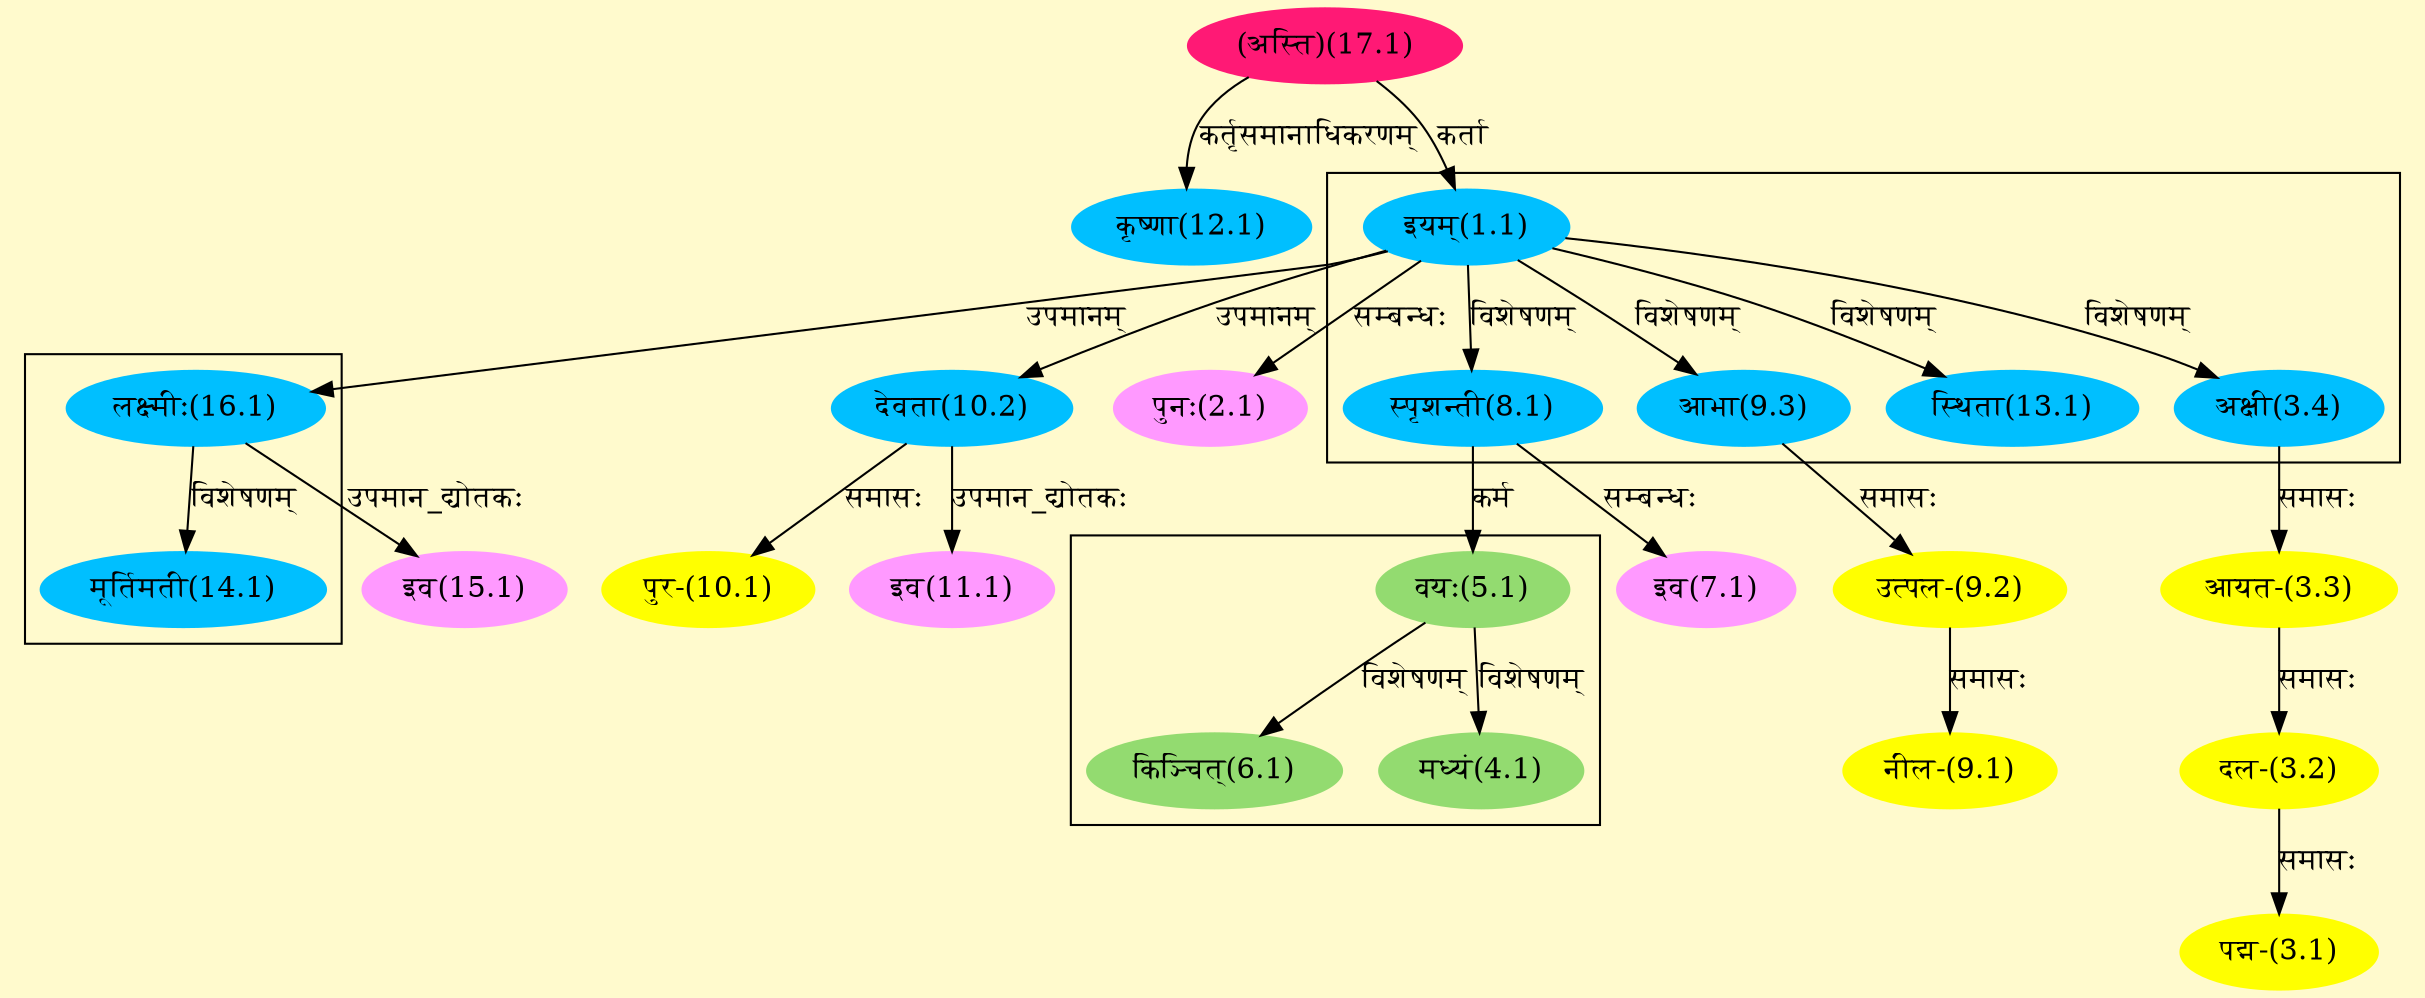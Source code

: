 digraph G{
rankdir=BT;
 compound=true;
 bgcolor="lemonchiffon1";

subgraph cluster_1{
Node3_4 [style=filled, color="#00BFFF" label = "अक्षी(3.4)"]
Node1_1 [style=filled, color="#00BFFF" label = "इयम्(1.1)"]
Node8_1 [style=filled, color="#00BFFF" label = "स्पृशन्ती(8.1)"]
Node9_3 [style=filled, color="#00BFFF" label = "आभा(9.3)"]
Node13_1 [style=filled, color="#00BFFF" label = "स्थिता(13.1)"]

}

subgraph cluster_2{
Node4_1 [style=filled, color="#93DB70" label = "मध्यं(4.1)"]
Node5_1 [style=filled, color="#93DB70" label = "वयः(5.1)"]
Node6_1 [style=filled, color="#93DB70" label = "किञ्चित्(6.1)"]

}

subgraph cluster_3{
Node14_1 [style=filled, color="#00BFFF" label = "मूर्तिमती(14.1)"]
Node16_1 [style=filled, color="#00BFFF" label = "लक्ष्मीः(16.1)"]

}
Node1_1 [style=filled, color="#00BFFF" label = "इयम्(1.1)"]
Node17_1 [style=filled, color="#FF1975" label = "(अस्ति)(17.1)"]
Node2_1 [style=filled, color="#FF99FF" label = "पुनः(2.1)"]
Node3_1 [style=filled, color="#FFFF00" label = "पद्म-(3.1)"]
Node3_2 [style=filled, color="#FFFF00" label = "दल-(3.2)"]
Node3_3 [style=filled, color="#FFFF00" label = "आयत-(3.3)"]
Node3_4 [style=filled, color="#00BFFF" label = "अक्षी(3.4)"]
Node5_1 [style=filled, color="#93DB70" label = "वयः(5.1)"]
Node8_1 [style=filled, color="#00BFFF" label = "स्पृशन्ती(8.1)"]
Node7_1 [style=filled, color="#FF99FF" label = "इव(7.1)"]
Node9_1 [style=filled, color="#FFFF00" label = "नील-(9.1)"]
Node9_2 [style=filled, color="#FFFF00" label = "उत्पल-(9.2)"]
Node9_3 [style=filled, color="#00BFFF" label = "आभा(9.3)"]
Node10_1 [style=filled, color="#FFFF00" label = "पुर-(10.1)"]
Node10_2 [style=filled, color="#00BFFF" label = "देवता(10.2)"]
Node11_1 [style=filled, color="#FF99FF" label = "इव(11.1)"]
Node12_1 [style=filled, color="#00BFFF" label = "कृष्णा(12.1)"]
Node15_1 [style=filled, color="#FF99FF" label = "इव(15.1)"]
Node16_1 [style=filled, color="#00BFFF" label = "लक्ष्मीः(16.1)"]
/* Start of Relations section */

Node1_1 -> Node17_1 [  label="कर्ता"  dir="back" ]
Node2_1 -> Node1_1 [  label="सम्बन्धः"  dir="back" ]
Node3_1 -> Node3_2 [  label="समासः"  dir="back" ]
Node3_2 -> Node3_3 [  label="समासः"  dir="back" ]
Node3_3 -> Node3_4 [  label="समासः"  dir="back" ]
Node3_4 -> Node1_1 [  label="विशेषणम्"  dir="back" ]
Node4_1 -> Node5_1 [  label="विशेषणम्"  dir="back" ]
Node5_1 -> Node8_1 [  label="कर्म"  dir="back" ]
Node6_1 -> Node5_1 [  label="विशेषणम्"  dir="back" ]
Node7_1 -> Node8_1 [  label="सम्बन्धः"  dir="back" ]
Node8_1 -> Node1_1 [  label="विशेषणम्"  dir="back" ]
Node9_1 -> Node9_2 [  label="समासः"  dir="back" ]
Node9_2 -> Node9_3 [  label="समासः"  dir="back" ]
Node9_3 -> Node1_1 [  label="विशेषणम्"  dir="back" ]
Node10_1 -> Node10_2 [  label="समासः"  dir="back" ]
Node10_2 -> Node1_1 [  label="उपमानम्"  dir="back" ]
Node11_1 -> Node10_2 [  label="उपमान_द्योतकः"  dir="back" ]
Node12_1 -> Node17_1 [  label="कर्तृसमानाधिकरणम्"  dir="back" ]
Node13_1 -> Node1_1 [  label="विशेषणम्"  dir="back" ]
Node14_1 -> Node16_1 [  label="विशेषणम्"  dir="back" ]
Node15_1 -> Node16_1 [  label="उपमान_द्योतकः"  dir="back" ]
Node16_1 -> Node1_1 [  label="उपमानम्"  dir="back" ]
}
